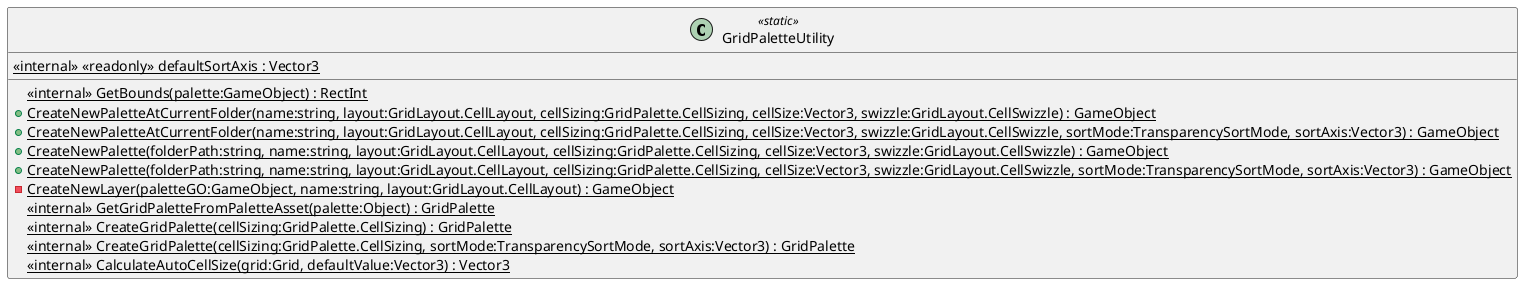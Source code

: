 @startuml
class GridPaletteUtility <<static>> {
    <<internal>> {static} <<readonly>> defaultSortAxis : Vector3
    <<internal>> {static} GetBounds(palette:GameObject) : RectInt
    + {static} CreateNewPaletteAtCurrentFolder(name:string, layout:GridLayout.CellLayout, cellSizing:GridPalette.CellSizing, cellSize:Vector3, swizzle:GridLayout.CellSwizzle) : GameObject
    + {static} CreateNewPaletteAtCurrentFolder(name:string, layout:GridLayout.CellLayout, cellSizing:GridPalette.CellSizing, cellSize:Vector3, swizzle:GridLayout.CellSwizzle, sortMode:TransparencySortMode, sortAxis:Vector3) : GameObject
    + {static} CreateNewPalette(folderPath:string, name:string, layout:GridLayout.CellLayout, cellSizing:GridPalette.CellSizing, cellSize:Vector3, swizzle:GridLayout.CellSwizzle) : GameObject
    + {static} CreateNewPalette(folderPath:string, name:string, layout:GridLayout.CellLayout, cellSizing:GridPalette.CellSizing, cellSize:Vector3, swizzle:GridLayout.CellSwizzle, sortMode:TransparencySortMode, sortAxis:Vector3) : GameObject
    - {static} CreateNewLayer(paletteGO:GameObject, name:string, layout:GridLayout.CellLayout) : GameObject
    <<internal>> {static} GetGridPaletteFromPaletteAsset(palette:Object) : GridPalette
    <<internal>> {static} CreateGridPalette(cellSizing:GridPalette.CellSizing) : GridPalette
    <<internal>> {static} CreateGridPalette(cellSizing:GridPalette.CellSizing, sortMode:TransparencySortMode, sortAxis:Vector3) : GridPalette
    <<internal>> {static} CalculateAutoCellSize(grid:Grid, defaultValue:Vector3) : Vector3
}
@enduml
